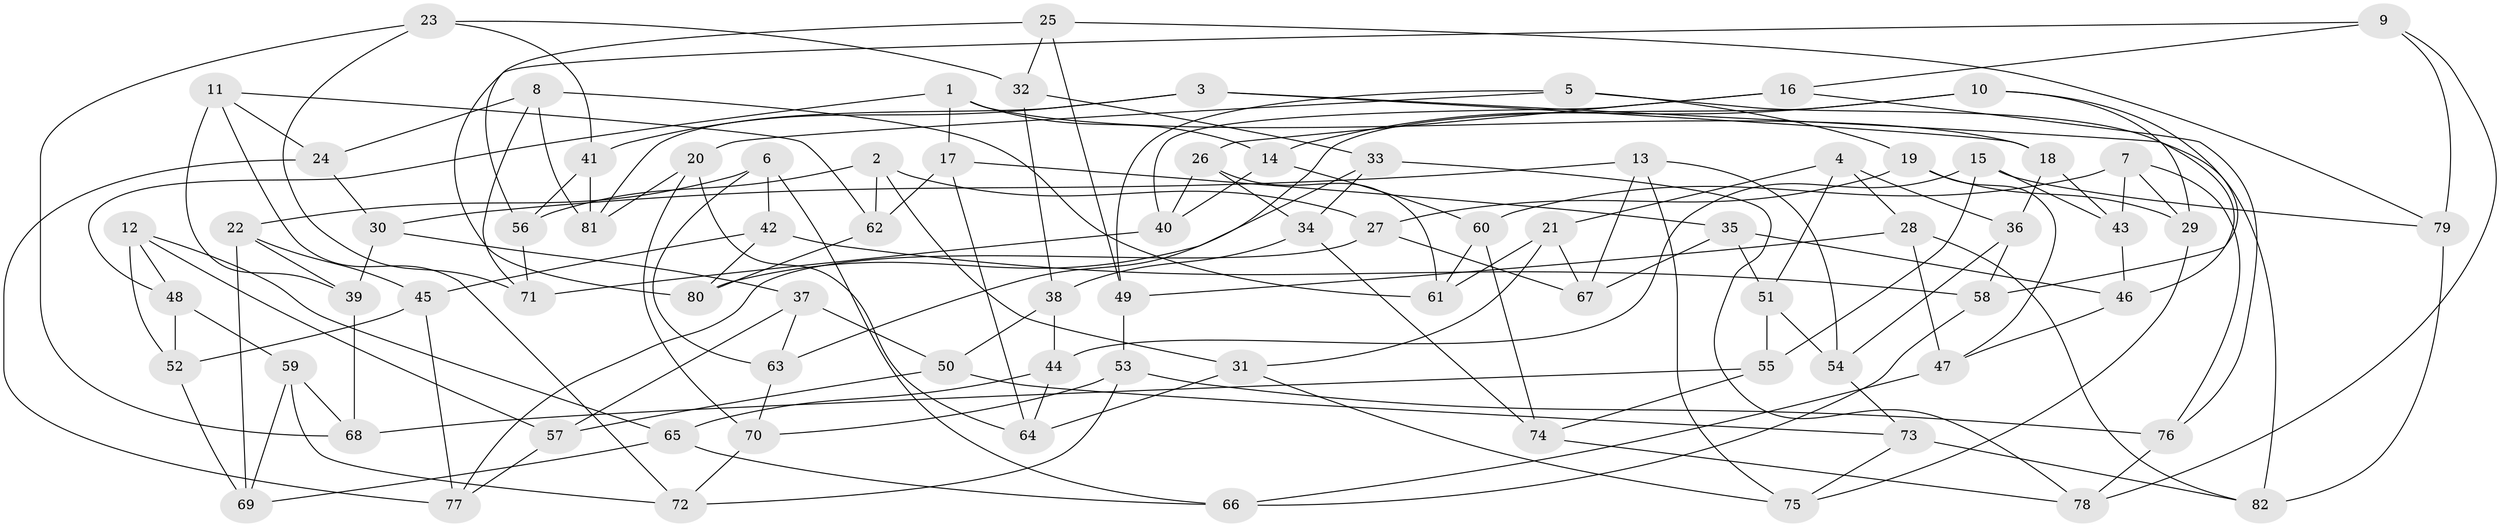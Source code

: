 // Generated by graph-tools (version 1.1) at 2025/50/03/09/25 03:50:47]
// undirected, 82 vertices, 164 edges
graph export_dot {
graph [start="1"]
  node [color=gray90,style=filled];
  1;
  2;
  3;
  4;
  5;
  6;
  7;
  8;
  9;
  10;
  11;
  12;
  13;
  14;
  15;
  16;
  17;
  18;
  19;
  20;
  21;
  22;
  23;
  24;
  25;
  26;
  27;
  28;
  29;
  30;
  31;
  32;
  33;
  34;
  35;
  36;
  37;
  38;
  39;
  40;
  41;
  42;
  43;
  44;
  45;
  46;
  47;
  48;
  49;
  50;
  51;
  52;
  53;
  54;
  55;
  56;
  57;
  58;
  59;
  60;
  61;
  62;
  63;
  64;
  65;
  66;
  67;
  68;
  69;
  70;
  71;
  72;
  73;
  74;
  75;
  76;
  77;
  78;
  79;
  80;
  81;
  82;
  1 -- 14;
  1 -- 18;
  1 -- 48;
  1 -- 17;
  2 -- 62;
  2 -- 56;
  2 -- 31;
  2 -- 27;
  3 -- 18;
  3 -- 82;
  3 -- 41;
  3 -- 81;
  4 -- 36;
  4 -- 21;
  4 -- 51;
  4 -- 28;
  5 -- 20;
  5 -- 46;
  5 -- 49;
  5 -- 19;
  6 -- 63;
  6 -- 22;
  6 -- 66;
  6 -- 42;
  7 -- 29;
  7 -- 76;
  7 -- 60;
  7 -- 43;
  8 -- 71;
  8 -- 61;
  8 -- 24;
  8 -- 81;
  9 -- 79;
  9 -- 78;
  9 -- 80;
  9 -- 16;
  10 -- 29;
  10 -- 58;
  10 -- 14;
  10 -- 63;
  11 -- 72;
  11 -- 62;
  11 -- 24;
  11 -- 39;
  12 -- 52;
  12 -- 65;
  12 -- 57;
  12 -- 48;
  13 -- 30;
  13 -- 54;
  13 -- 67;
  13 -- 75;
  14 -- 60;
  14 -- 40;
  15 -- 43;
  15 -- 44;
  15 -- 55;
  15 -- 79;
  16 -- 40;
  16 -- 76;
  16 -- 26;
  17 -- 64;
  17 -- 35;
  17 -- 62;
  18 -- 36;
  18 -- 43;
  19 -- 27;
  19 -- 47;
  19 -- 29;
  20 -- 70;
  20 -- 64;
  20 -- 81;
  21 -- 61;
  21 -- 67;
  21 -- 31;
  22 -- 45;
  22 -- 39;
  22 -- 69;
  23 -- 68;
  23 -- 41;
  23 -- 32;
  23 -- 71;
  24 -- 30;
  24 -- 77;
  25 -- 79;
  25 -- 49;
  25 -- 56;
  25 -- 32;
  26 -- 34;
  26 -- 40;
  26 -- 61;
  27 -- 67;
  27 -- 77;
  28 -- 49;
  28 -- 82;
  28 -- 47;
  29 -- 75;
  30 -- 37;
  30 -- 39;
  31 -- 64;
  31 -- 75;
  32 -- 33;
  32 -- 38;
  33 -- 34;
  33 -- 80;
  33 -- 78;
  34 -- 38;
  34 -- 74;
  35 -- 46;
  35 -- 51;
  35 -- 67;
  36 -- 54;
  36 -- 58;
  37 -- 50;
  37 -- 63;
  37 -- 57;
  38 -- 44;
  38 -- 50;
  39 -- 68;
  40 -- 71;
  41 -- 81;
  41 -- 56;
  42 -- 80;
  42 -- 58;
  42 -- 45;
  43 -- 46;
  44 -- 65;
  44 -- 64;
  45 -- 52;
  45 -- 77;
  46 -- 47;
  47 -- 66;
  48 -- 52;
  48 -- 59;
  49 -- 53;
  50 -- 57;
  50 -- 73;
  51 -- 54;
  51 -- 55;
  52 -- 69;
  53 -- 70;
  53 -- 76;
  53 -- 72;
  54 -- 73;
  55 -- 74;
  55 -- 68;
  56 -- 71;
  57 -- 77;
  58 -- 66;
  59 -- 69;
  59 -- 68;
  59 -- 72;
  60 -- 61;
  60 -- 74;
  62 -- 80;
  63 -- 70;
  65 -- 69;
  65 -- 66;
  70 -- 72;
  73 -- 82;
  73 -- 75;
  74 -- 78;
  76 -- 78;
  79 -- 82;
}
